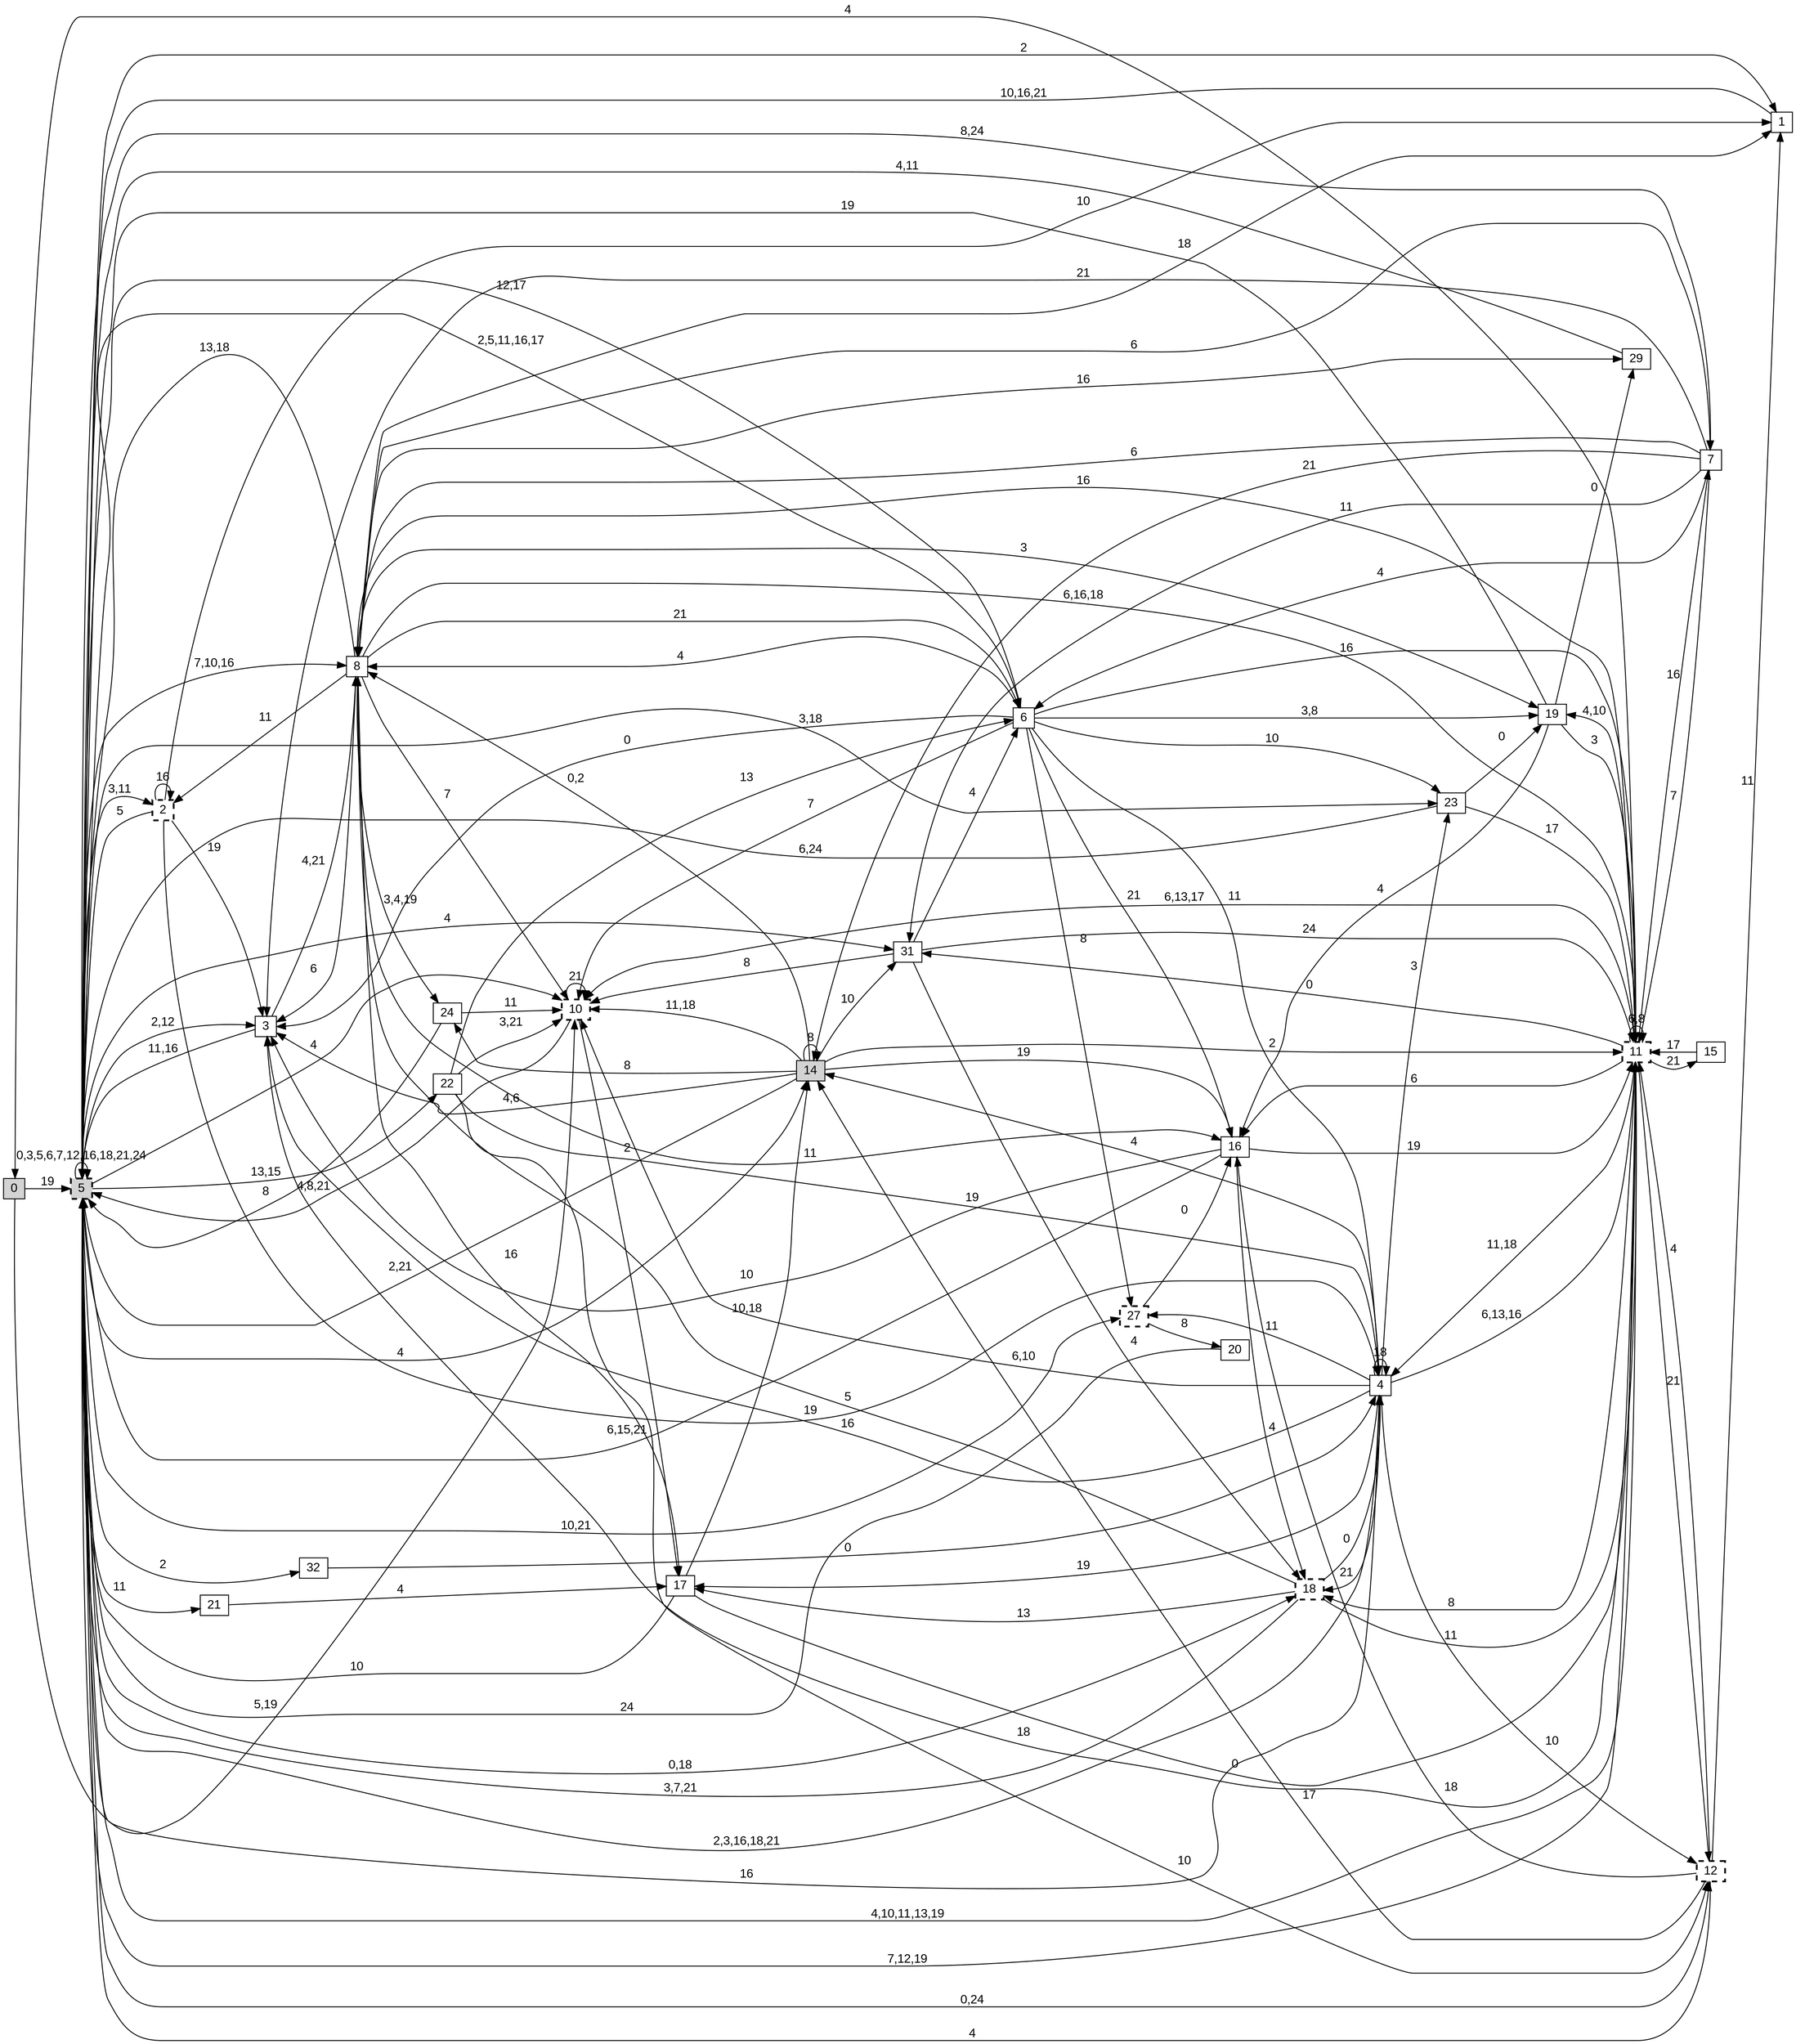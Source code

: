 digraph "NDFA" {
  rankdir=LR
  node [shape=box width=0.1 height=0.1 fontname=Arial]
  edge [fontname=Arial]
/* Estados */
 s0 [label="0" style="filled"] /* I:1 F:0 D:0 */
 s1 [label="1" ] /* I:0 F:0 D:0 */
 s2 [label="2" style="bold,dashed"] /* I:0 F:1 D:0 */
 s3 [label="3" ] /* I:0 F:0 D:0 */
 s4 [label="4" ] /* I:0 F:0 D:0 */
 s5 [label="5" style="filled,bold,dashed"] /* I:1 F:1 D:0 */
 s6 [label="6" ] /* I:0 F:0 D:0 */
 s7 [label="7" ] /* I:0 F:0 D:0 */
 s8 [label="8" ] /* I:0 F:0 D:0 */
 s10 [label="10" style="bold,dashed"] /* I:0 F:1 D:0 */
 s11 [label="11" style="bold,dashed"] /* I:0 F:1 D:0 */
 s12 [label="12" style="bold,dashed"] /* I:0 F:1 D:0 */
 s14 [label="14" style="filled"] /* I:1 F:0 D:0 */
 s15 [label="15" ] /* I:0 F:0 D:0 */
 s16 [label="16" ] /* I:0 F:0 D:0 */
 s17 [label="17" ] /* I:0 F:0 D:0 */
 s18 [label="18" style="bold,dashed"] /* I:0 F:1 D:0 */
 s19 [label="19" ] /* I:0 F:0 D:0 */
 s20 [label="20" ] /* I:0 F:0 D:0 */
 s21 [label="21" ] /* I:0 F:0 D:0 */
 s22 [label="22" ] /* I:0 F:0 D:0 */
 s23 [label="23" ] /* I:0 F:0 D:0 */
 s24 [label="24" ] /* I:0 F:0 D:0 */
 s27 [label="27" style="bold,dashed"] /* I:0 F:1 D:0 */
 s29 [label="29" ] /* I:0 F:0 D:0 */
 s31 [label="31" ] /* I:0 F:0 D:0 */
 s32 [label="32" ] /* I:0 F:0 D:0 */
/* Transiciones */
  s0 -> s5 [label="19"]
  s0 -> s10 [label="5,19"]
  s1 -> s5 [label="10,16,21"]
  s2 -> s1 [label="10"]
  s2 -> s2 [label="16"]
  s2 -> s3 [label="19"]
  s2 -> s4 [label="19"]
  s2 -> s5 [label="5"]
  s3 -> s5 [label="11,16"]
  s3 -> s8 [label="4,21"]
  s4 -> s3 [label="16"]
  s4 -> s4 [label="18"]
  s4 -> s5 [label="16"]
  s4 -> s10 [label="6,10"]
  s4 -> s11 [label="6,13,16"]
  s4 -> s12 [label="10"]
  s4 -> s14 [label="4"]
  s4 -> s17 [label="19"]
  s4 -> s18 [label="21"]
  s4 -> s23 [label="3"]
  s4 -> s27 [label="11"]
  s5 -> s1 [label="2"]
  s5 -> s2 [label="3,11"]
  s5 -> s3 [label="2,12"]
  s5 -> s4 [label="2,3,16,18,21"]
  s5 -> s5 [label="0,3,5,6,7,12,16,18,21,24"]
  s5 -> s6 [label="2,5,11,16,17"]
  s5 -> s7 [label="8,24"]
  s5 -> s8 [label="7,10,16"]
  s5 -> s10 [label="4"]
  s5 -> s11 [label="4,10,11,13,19"]
  s5 -> s12 [label="0,24"]
  s5 -> s14 [label="4"]
  s5 -> s18 [label="0,18"]
  s5 -> s21 [label="11"]
  s5 -> s22 [label="13,15"]
  s5 -> s23 [label="3,18"]
  s5 -> s27 [label="10,21"]
  s5 -> s31 [label="4"]
  s5 -> s32 [label="2"]
  s6 -> s3 [label="0"]
  s6 -> s4 [label="11"]
  s6 -> s5 [label="12,17"]
  s6 -> s8 [label="4"]
  s6 -> s10 [label="7"]
  s6 -> s11 [label="16"]
  s6 -> s16 [label="21"]
  s6 -> s19 [label="3,8"]
  s6 -> s23 [label="10"]
  s6 -> s27 [label="8"]
  s7 -> s3 [label="21"]
  s7 -> s6 [label="4"]
  s7 -> s8 [label="6"]
  s7 -> s11 [label="7"]
  s7 -> s14 [label="21"]
  s7 -> s31 [label="11"]
  s8 -> s1 [label="18"]
  s8 -> s2 [label="11"]
  s8 -> s3 [label="6"]
  s8 -> s5 [label="13,18"]
  s8 -> s6 [label="21"]
  s8 -> s7 [label="6"]
  s8 -> s10 [label="7"]
  s8 -> s11 [label="6,16,18"]
  s8 -> s16 [label="11"]
  s8 -> s17 [label="16"]
  s8 -> s19 [label="3"]
  s8 -> s24 [label="3,4,19"]
  s8 -> s29 [label="16"]
  s10 -> s5 [label="4,8,21"]
  s10 -> s10 [label="21"]
  s10 -> s17 [label="2"]
  s11 -> s0 [label="4"]
  s11 -> s3 [label="18"]
  s11 -> s4 [label="11,18"]
  s11 -> s5 [label="7,12,19"]
  s11 -> s7 [label="16"]
  s11 -> s8 [label="16"]
  s11 -> s10 [label="6,13,17"]
  s11 -> s11 [label="6,8"]
  s11 -> s12 [label="21"]
  s11 -> s15 [label="21"]
  s11 -> s16 [label="6"]
  s11 -> s18 [label="8"]
  s11 -> s19 [label="4,10"]
  s11 -> s31 [label="0"]
  s12 -> s1 [label="11"]
  s12 -> s5 [label="4"]
  s12 -> s11 [label="4"]
  s12 -> s14 [label="17"]
  s12 -> s16 [label="18"]
  s14 -> s3 [label="4,6"]
  s14 -> s5 [label="2,21"]
  s14 -> s8 [label="0,2"]
  s14 -> s10 [label="11,18"]
  s14 -> s11 [label="2"]
  s14 -> s14 [label="8"]
  s14 -> s16 [label="19"]
  s14 -> s24 [label="8"]
  s14 -> s31 [label="10"]
  s15 -> s11 [label="17"]
  s16 -> s3 [label="10"]
  s16 -> s5 [label="6,15,21"]
  s16 -> s11 [label="19"]
  s16 -> s18 [label="4"]
  s17 -> s5 [label="10"]
  s17 -> s11 [label="0"]
  s17 -> s14 [label="10,18"]
  s18 -> s4 [label="0"]
  s18 -> s5 [label="3,7,21"]
  s18 -> s8 [label="5"]
  s18 -> s11 [label="11"]
  s18 -> s17 [label="13"]
  s19 -> s5 [label="19"]
  s19 -> s11 [label="3"]
  s19 -> s16 [label="4"]
  s19 -> s29 [label="0"]
  s20 -> s5 [label="24"]
  s21 -> s17 [label="4"]
  s22 -> s4 [label="19"]
  s22 -> s6 [label="13"]
  s22 -> s10 [label="3,21"]
  s22 -> s12 [label="10"]
  s23 -> s5 [label="6,24"]
  s23 -> s11 [label="17"]
  s23 -> s19 [label="0"]
  s24 -> s5 [label="8"]
  s24 -> s10 [label="11"]
  s27 -> s16 [label="0"]
  s27 -> s20 [label="8"]
  s29 -> s5 [label="4,11"]
  s31 -> s6 [label="4"]
  s31 -> s10 [label="8"]
  s31 -> s11 [label="24"]
  s31 -> s18 [label="4"]
  s32 -> s4 [label="0"]
}
